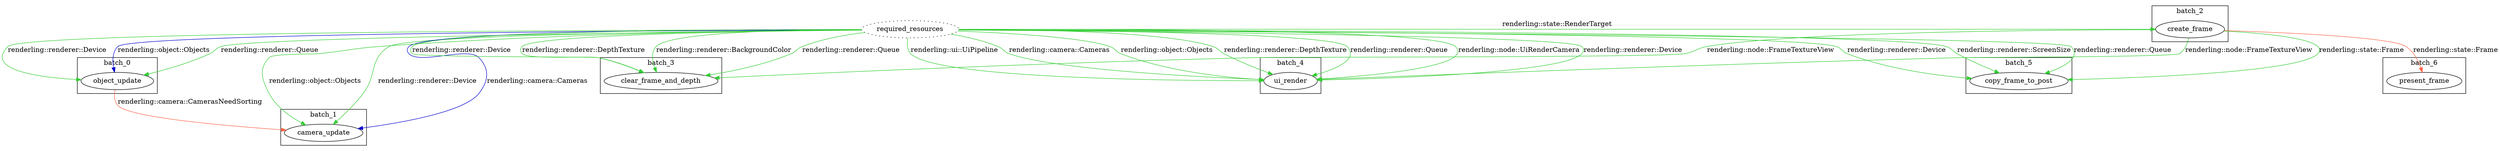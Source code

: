 digraph my_graph {
    subgraph cluster_0 {
        label="batch_0";

        node_0;
    }

    subgraph cluster_1 {
        label="batch_1";

        node_1;
    }

    subgraph cluster_2 {
        label="batch_2";

        node_2;
    }

    subgraph cluster_3 {
        label="batch_3";

        node_3;
    }

    subgraph cluster_4 {
        label="batch_4";

        node_4;
    }

    subgraph cluster_5 {
        label="batch_5";

        node_5;
    }

    subgraph cluster_6 {
        label="batch_6";

        node_6;
    }

    node_0[label="object_update"];
    node_1[label="camera_update"];
    node_2[label="create_frame"];
    node_3[label="clear_frame_and_depth"];
    node_4[label="ui_render"];
    node_5[label="copy_frame_to_post"];
    node_6[label="present_frame"];
    ghost_node[label="required_resources"][style="dotted"];
    ghost_node -> node_2[label="renderling::state::RenderTarget"][color="limegreen"];
    ghost_node -> node_4[label="renderling::node::UiRenderCamera"][color="limegreen"];
    ghost_node -> node_0[label="renderling::renderer::Device"][color="limegreen"];
    ghost_node -> node_1[label="renderling::renderer::Device"][color="limegreen"];
    ghost_node -> node_3[label="renderling::renderer::Device"][color="limegreen"];
    ghost_node -> node_4[label="renderling::renderer::Device"][color="limegreen"];
    ghost_node -> node_5[label="renderling::renderer::Device"][color="limegreen"];
    ghost_node -> node_4[label="renderling::ui::UiPipeline"][color="limegreen"];
    ghost_node -> node_1[label="renderling::camera::Cameras"][color="mediumblue"];
    ghost_node -> node_4[label="renderling::camera::Cameras"][color="limegreen"];
    ghost_node -> node_0[label="renderling::object::Objects"][color="mediumblue"];
    ghost_node -> node_1[label="renderling::object::Objects"][color="limegreen"];
    ghost_node -> node_4[label="renderling::object::Objects"][color="limegreen"];
    ghost_node -> node_5[label="renderling::renderer::ScreenSize"][color="limegreen"];
    ghost_node -> node_3[label="renderling::renderer::DepthTexture"][color="limegreen"];
    ghost_node -> node_4[label="renderling::renderer::DepthTexture"][color="limegreen"];
    ghost_node -> node_3[label="renderling::renderer::BackgroundColor"][color="limegreen"];
    ghost_node -> node_0[label="renderling::renderer::Queue"][color="limegreen"];
    ghost_node -> node_3[label="renderling::renderer::Queue"][color="limegreen"];
    ghost_node -> node_4[label="renderling::renderer::Queue"][color="limegreen"];
    ghost_node -> node_5[label="renderling::renderer::Queue"][color="limegreen"];
    node_0 -> node_1[label="renderling::camera::CamerasNeedSorting"][color="tomato"];
    node_2 -> node_3[label="renderling::node::FrameTextureView"][color="limegreen"];
    node_2 -> node_4[label="renderling::node::FrameTextureView"][color="limegreen"];
    node_2 -> node_5[label="renderling::state::Frame"][color="limegreen"];
    node_2 -> node_6[label="renderling::state::Frame"][color="tomato"];
}
